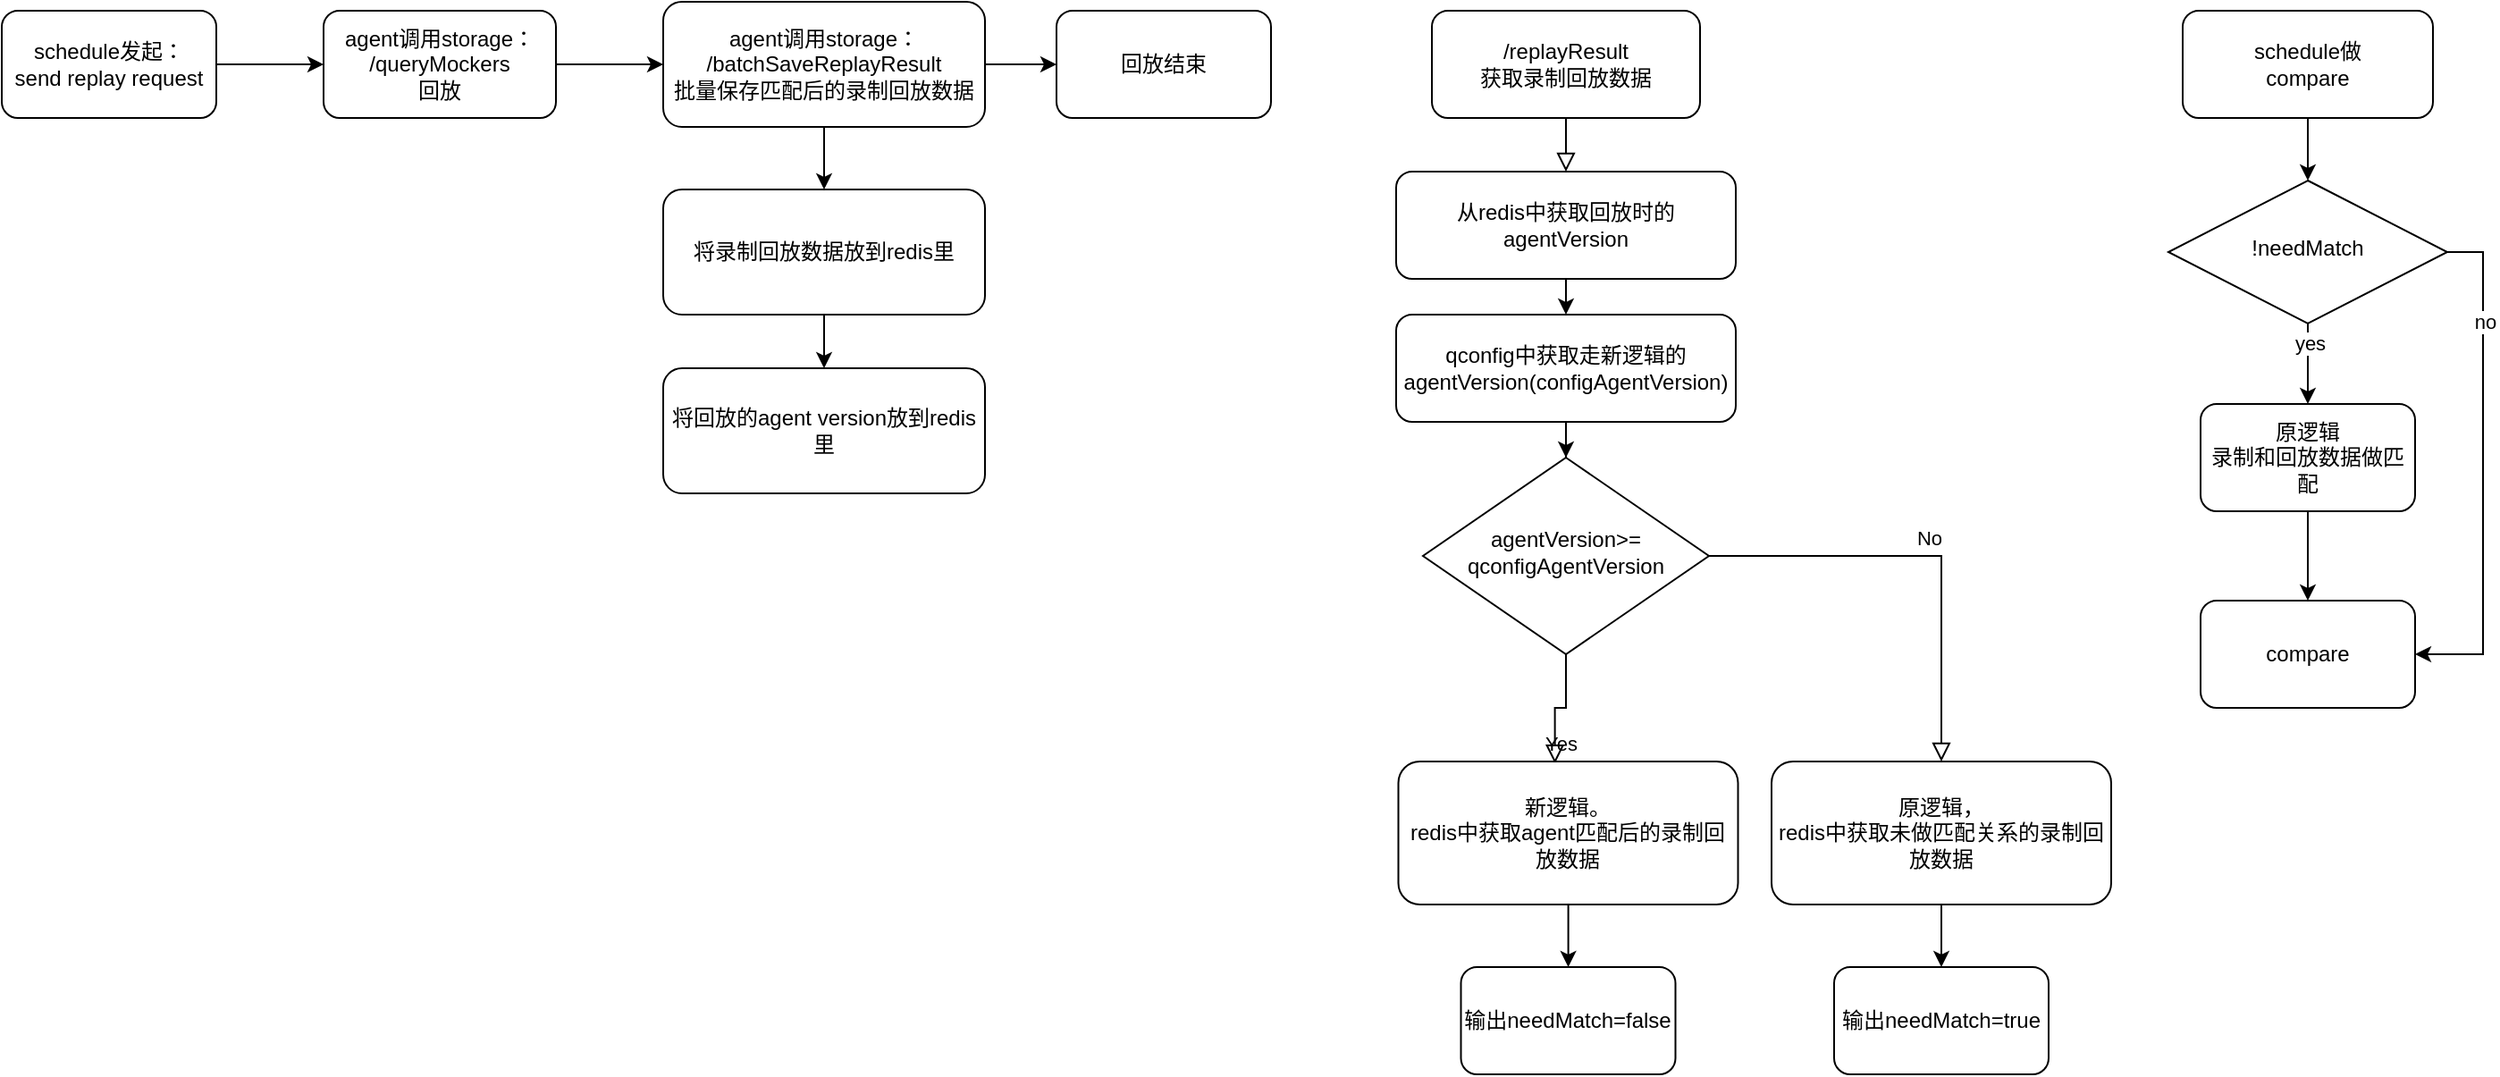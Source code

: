 <mxfile version="24.6.3" type="github">
  <diagram id="C5RBs43oDa-KdzZeNtuy" name="Page-1">
    <mxGraphModel dx="2336" dy="2081" grid="1" gridSize="10" guides="1" tooltips="1" connect="1" arrows="1" fold="1" page="1" pageScale="1" pageWidth="827" pageHeight="1169" math="0" shadow="0">
      <root>
        <mxCell id="WIyWlLk6GJQsqaUBKTNV-0" />
        <mxCell id="WIyWlLk6GJQsqaUBKTNV-1" parent="WIyWlLk6GJQsqaUBKTNV-0" />
        <mxCell id="WIyWlLk6GJQsqaUBKTNV-2" value="" style="rounded=0;html=1;jettySize=auto;orthogonalLoop=1;fontSize=11;endArrow=block;endFill=0;endSize=8;strokeWidth=1;shadow=0;labelBackgroundColor=none;edgeStyle=orthogonalEdgeStyle;entryX=0.5;entryY=0;entryDx=0;entryDy=0;" parent="WIyWlLk6GJQsqaUBKTNV-1" source="WIyWlLk6GJQsqaUBKTNV-3" target="FuXbrmBLPBqFzTa1z7kv-0" edge="1">
          <mxGeometry relative="1" as="geometry" />
        </mxCell>
        <mxCell id="WIyWlLk6GJQsqaUBKTNV-3" value="/replayResult&lt;br&gt;获取录制回放数据" style="rounded=1;whiteSpace=wrap;html=1;fontSize=12;glass=0;strokeWidth=1;shadow=0;" parent="WIyWlLk6GJQsqaUBKTNV-1" vertex="1">
          <mxGeometry x="10" y="-10" width="150" height="60" as="geometry" />
        </mxCell>
        <mxCell id="WIyWlLk6GJQsqaUBKTNV-4" value="Yes" style="rounded=0;html=1;jettySize=auto;orthogonalLoop=1;fontSize=11;endArrow=block;endFill=0;endSize=8;strokeWidth=1;shadow=0;labelBackgroundColor=none;edgeStyle=orthogonalEdgeStyle;entryX=0.461;entryY=0.014;entryDx=0;entryDy=0;entryPerimeter=0;" parent="WIyWlLk6GJQsqaUBKTNV-1" source="WIyWlLk6GJQsqaUBKTNV-6" target="WIyWlLk6GJQsqaUBKTNV-11" edge="1">
          <mxGeometry y="20" relative="1" as="geometry">
            <mxPoint as="offset" />
            <mxPoint x="90" y="330" as="targetPoint" />
          </mxGeometry>
        </mxCell>
        <mxCell id="WIyWlLk6GJQsqaUBKTNV-5" value="No" style="edgeStyle=orthogonalEdgeStyle;rounded=0;html=1;jettySize=auto;orthogonalLoop=1;fontSize=11;endArrow=block;endFill=0;endSize=8;strokeWidth=1;shadow=0;labelBackgroundColor=none;" parent="WIyWlLk6GJQsqaUBKTNV-1" source="WIyWlLk6GJQsqaUBKTNV-6" target="WIyWlLk6GJQsqaUBKTNV-7" edge="1">
          <mxGeometry y="10" relative="1" as="geometry">
            <mxPoint as="offset" />
          </mxGeometry>
        </mxCell>
        <mxCell id="WIyWlLk6GJQsqaUBKTNV-6" value="agentVersion&amp;gt;=&lt;br&gt;qconfigAgentVersion" style="rhombus;whiteSpace=wrap;html=1;shadow=0;fontFamily=Helvetica;fontSize=12;align=center;strokeWidth=1;spacing=6;spacingTop=-4;" parent="WIyWlLk6GJQsqaUBKTNV-1" vertex="1">
          <mxGeometry x="5" y="240" width="160" height="110" as="geometry" />
        </mxCell>
        <mxCell id="FuXbrmBLPBqFzTa1z7kv-28" value="" style="edgeStyle=orthogonalEdgeStyle;rounded=0;orthogonalLoop=1;jettySize=auto;html=1;" parent="WIyWlLk6GJQsqaUBKTNV-1" source="WIyWlLk6GJQsqaUBKTNV-7" target="FuXbrmBLPBqFzTa1z7kv-27" edge="1">
          <mxGeometry relative="1" as="geometry" />
        </mxCell>
        <mxCell id="WIyWlLk6GJQsqaUBKTNV-7" value="原逻辑，&lt;br&gt;redis中获取未做匹配关系的录制回放数据" style="rounded=1;whiteSpace=wrap;html=1;fontSize=12;glass=0;strokeWidth=1;shadow=0;" parent="WIyWlLk6GJQsqaUBKTNV-1" vertex="1">
          <mxGeometry x="200" y="410" width="190" height="80" as="geometry" />
        </mxCell>
        <mxCell id="FuXbrmBLPBqFzTa1z7kv-26" value="" style="edgeStyle=orthogonalEdgeStyle;rounded=0;orthogonalLoop=1;jettySize=auto;html=1;" parent="WIyWlLk6GJQsqaUBKTNV-1" source="WIyWlLk6GJQsqaUBKTNV-11" target="FuXbrmBLPBqFzTa1z7kv-25" edge="1">
          <mxGeometry relative="1" as="geometry" />
        </mxCell>
        <mxCell id="WIyWlLk6GJQsqaUBKTNV-11" value="新逻辑。&lt;br&gt;redis中获取agent匹配后的录制回放数据" style="rounded=1;whiteSpace=wrap;html=1;fontSize=12;glass=0;strokeWidth=1;shadow=0;" parent="WIyWlLk6GJQsqaUBKTNV-1" vertex="1">
          <mxGeometry x="-8.75" y="410" width="190" height="80" as="geometry" />
        </mxCell>
        <mxCell id="FuXbrmBLPBqFzTa1z7kv-3" style="edgeStyle=orthogonalEdgeStyle;rounded=0;orthogonalLoop=1;jettySize=auto;html=1;exitX=0.5;exitY=1;exitDx=0;exitDy=0;entryX=0.5;entryY=0;entryDx=0;entryDy=0;" parent="WIyWlLk6GJQsqaUBKTNV-1" source="FuXbrmBLPBqFzTa1z7kv-0" target="FuXbrmBLPBqFzTa1z7kv-1" edge="1">
          <mxGeometry relative="1" as="geometry" />
        </mxCell>
        <mxCell id="FuXbrmBLPBqFzTa1z7kv-0" value="从redis中获取回放时的agentVersion" style="rounded=1;whiteSpace=wrap;html=1;fontSize=12;glass=0;strokeWidth=1;shadow=0;" parent="WIyWlLk6GJQsqaUBKTNV-1" vertex="1">
          <mxGeometry x="-10" y="80" width="190" height="60" as="geometry" />
        </mxCell>
        <mxCell id="FuXbrmBLPBqFzTa1z7kv-4" style="edgeStyle=orthogonalEdgeStyle;rounded=0;orthogonalLoop=1;jettySize=auto;html=1;exitX=0.5;exitY=1;exitDx=0;exitDy=0;" parent="WIyWlLk6GJQsqaUBKTNV-1" source="FuXbrmBLPBqFzTa1z7kv-1" target="WIyWlLk6GJQsqaUBKTNV-6" edge="1">
          <mxGeometry relative="1" as="geometry" />
        </mxCell>
        <mxCell id="FuXbrmBLPBqFzTa1z7kv-1" value="qconfig中获取走新逻辑的agentVersion(configAgentVersion)" style="rounded=1;whiteSpace=wrap;html=1;fontSize=12;glass=0;strokeWidth=1;shadow=0;" parent="WIyWlLk6GJQsqaUBKTNV-1" vertex="1">
          <mxGeometry x="-10" y="160" width="190" height="60" as="geometry" />
        </mxCell>
        <mxCell id="FuXbrmBLPBqFzTa1z7kv-8" style="edgeStyle=orthogonalEdgeStyle;rounded=0;orthogonalLoop=1;jettySize=auto;html=1;exitX=0.5;exitY=1;exitDx=0;exitDy=0;entryX=0.5;entryY=0;entryDx=0;entryDy=0;" parent="WIyWlLk6GJQsqaUBKTNV-1" source="FuXbrmBLPBqFzTa1z7kv-5" target="FuXbrmBLPBqFzTa1z7kv-6" edge="1">
          <mxGeometry relative="1" as="geometry" />
        </mxCell>
        <mxCell id="FuXbrmBLPBqFzTa1z7kv-20" value="" style="edgeStyle=orthogonalEdgeStyle;rounded=0;orthogonalLoop=1;jettySize=auto;html=1;" parent="WIyWlLk6GJQsqaUBKTNV-1" source="FuXbrmBLPBqFzTa1z7kv-5" target="FuXbrmBLPBqFzTa1z7kv-19" edge="1">
          <mxGeometry relative="1" as="geometry" />
        </mxCell>
        <mxCell id="FuXbrmBLPBqFzTa1z7kv-5" value="agent调用storage：&lt;br&gt;/batchSaveReplayResult&lt;br&gt;批量保存匹配后的录制回放数据" style="rounded=1;whiteSpace=wrap;html=1;fontSize=12;glass=0;strokeWidth=1;shadow=0;" parent="WIyWlLk6GJQsqaUBKTNV-1" vertex="1">
          <mxGeometry x="-420" y="-15" width="180" height="70" as="geometry" />
        </mxCell>
        <mxCell id="FuXbrmBLPBqFzTa1z7kv-9" style="edgeStyle=orthogonalEdgeStyle;rounded=0;orthogonalLoop=1;jettySize=auto;html=1;exitX=0.5;exitY=1;exitDx=0;exitDy=0;" parent="WIyWlLk6GJQsqaUBKTNV-1" source="FuXbrmBLPBqFzTa1z7kv-6" target="FuXbrmBLPBqFzTa1z7kv-7" edge="1">
          <mxGeometry relative="1" as="geometry" />
        </mxCell>
        <mxCell id="FuXbrmBLPBqFzTa1z7kv-6" value="&lt;div&gt;将录制回放数据放到redis里&lt;/div&gt;" style="rounded=1;whiteSpace=wrap;html=1;fontSize=12;glass=0;strokeWidth=1;shadow=0;" parent="WIyWlLk6GJQsqaUBKTNV-1" vertex="1">
          <mxGeometry x="-420" y="90" width="180" height="70" as="geometry" />
        </mxCell>
        <mxCell id="FuXbrmBLPBqFzTa1z7kv-7" value="将回放的agent version放到redis里" style="rounded=1;whiteSpace=wrap;html=1;fontSize=12;glass=0;strokeWidth=1;shadow=0;" parent="WIyWlLk6GJQsqaUBKTNV-1" vertex="1">
          <mxGeometry x="-420" y="190" width="180" height="70" as="geometry" />
        </mxCell>
        <mxCell id="FuXbrmBLPBqFzTa1z7kv-16" value="" style="edgeStyle=orthogonalEdgeStyle;rounded=0;orthogonalLoop=1;jettySize=auto;html=1;" parent="WIyWlLk6GJQsqaUBKTNV-1" source="FuXbrmBLPBqFzTa1z7kv-14" target="FuXbrmBLPBqFzTa1z7kv-15" edge="1">
          <mxGeometry relative="1" as="geometry" />
        </mxCell>
        <mxCell id="FuXbrmBLPBqFzTa1z7kv-14" value="schedule发起：&lt;br&gt;send replay request" style="rounded=1;whiteSpace=wrap;html=1;" parent="WIyWlLk6GJQsqaUBKTNV-1" vertex="1">
          <mxGeometry x="-790" y="-10" width="120" height="60" as="geometry" />
        </mxCell>
        <mxCell id="FuXbrmBLPBqFzTa1z7kv-17" value="" style="edgeStyle=orthogonalEdgeStyle;rounded=0;orthogonalLoop=1;jettySize=auto;html=1;" parent="WIyWlLk6GJQsqaUBKTNV-1" source="FuXbrmBLPBqFzTa1z7kv-15" target="FuXbrmBLPBqFzTa1z7kv-5" edge="1">
          <mxGeometry relative="1" as="geometry" />
        </mxCell>
        <mxCell id="FuXbrmBLPBqFzTa1z7kv-15" value="agent调用storage：&lt;br&gt;/queryMockers&lt;br&gt;回放" style="rounded=1;whiteSpace=wrap;html=1;" parent="WIyWlLk6GJQsqaUBKTNV-1" vertex="1">
          <mxGeometry x="-610" y="-10" width="130" height="60" as="geometry" />
        </mxCell>
        <mxCell id="FuXbrmBLPBqFzTa1z7kv-19" value="回放结束" style="rounded=1;whiteSpace=wrap;html=1;" parent="WIyWlLk6GJQsqaUBKTNV-1" vertex="1">
          <mxGeometry x="-200" y="-10" width="120" height="60" as="geometry" />
        </mxCell>
        <mxCell id="FuXbrmBLPBqFzTa1z7kv-29" value="" style="edgeStyle=orthogonalEdgeStyle;rounded=0;orthogonalLoop=1;jettySize=auto;html=1;" parent="WIyWlLk6GJQsqaUBKTNV-1" source="FuXbrmBLPBqFzTa1z7kv-22" target="FuXbrmBLPBqFzTa1z7kv-24" edge="1">
          <mxGeometry relative="1" as="geometry" />
        </mxCell>
        <mxCell id="FuXbrmBLPBqFzTa1z7kv-22" value="schedule做&lt;br&gt;compare" style="rounded=1;whiteSpace=wrap;html=1;" parent="WIyWlLk6GJQsqaUBKTNV-1" vertex="1">
          <mxGeometry x="430" y="-10" width="140" height="60" as="geometry" />
        </mxCell>
        <mxCell id="FuXbrmBLPBqFzTa1z7kv-32" value="" style="edgeStyle=orthogonalEdgeStyle;rounded=0;orthogonalLoop=1;jettySize=auto;html=1;" parent="WIyWlLk6GJQsqaUBKTNV-1" source="FuXbrmBLPBqFzTa1z7kv-24" target="FuXbrmBLPBqFzTa1z7kv-31" edge="1">
          <mxGeometry relative="1" as="geometry" />
        </mxCell>
        <mxCell id="FuXbrmBLPBqFzTa1z7kv-35" value="yes" style="edgeLabel;html=1;align=center;verticalAlign=middle;resizable=0;points=[];" parent="FuXbrmBLPBqFzTa1z7kv-32" vertex="1" connectable="0">
          <mxGeometry x="-0.536" y="1" relative="1" as="geometry">
            <mxPoint as="offset" />
          </mxGeometry>
        </mxCell>
        <mxCell id="FuXbrmBLPBqFzTa1z7kv-34" style="edgeStyle=orthogonalEdgeStyle;rounded=0;orthogonalLoop=1;jettySize=auto;html=1;exitX=1;exitY=0.5;exitDx=0;exitDy=0;entryX=1;entryY=0.5;entryDx=0;entryDy=0;" parent="WIyWlLk6GJQsqaUBKTNV-1" source="FuXbrmBLPBqFzTa1z7kv-24" target="FuXbrmBLPBqFzTa1z7kv-30" edge="1">
          <mxGeometry relative="1" as="geometry" />
        </mxCell>
        <mxCell id="FuXbrmBLPBqFzTa1z7kv-36" value="no" style="edgeLabel;html=1;align=center;verticalAlign=middle;resizable=0;points=[];" parent="FuXbrmBLPBqFzTa1z7kv-34" vertex="1" connectable="0">
          <mxGeometry x="-0.587" y="1" relative="1" as="geometry">
            <mxPoint as="offset" />
          </mxGeometry>
        </mxCell>
        <mxCell id="FuXbrmBLPBqFzTa1z7kv-24" value="!needMatch" style="rhombus;whiteSpace=wrap;html=1;shadow=0;fontFamily=Helvetica;fontSize=12;align=center;strokeWidth=1;spacing=6;spacingTop=-4;" parent="WIyWlLk6GJQsqaUBKTNV-1" vertex="1">
          <mxGeometry x="422" y="85" width="156" height="80" as="geometry" />
        </mxCell>
        <mxCell id="FuXbrmBLPBqFzTa1z7kv-25" value="输出needMatch=false" style="rounded=1;whiteSpace=wrap;html=1;glass=0;strokeWidth=1;shadow=0;" parent="WIyWlLk6GJQsqaUBKTNV-1" vertex="1">
          <mxGeometry x="26.25" y="525" width="120" height="60" as="geometry" />
        </mxCell>
        <mxCell id="FuXbrmBLPBqFzTa1z7kv-27" value="输出needMatch=true" style="rounded=1;whiteSpace=wrap;html=1;glass=0;strokeWidth=1;shadow=0;" parent="WIyWlLk6GJQsqaUBKTNV-1" vertex="1">
          <mxGeometry x="235" y="525" width="120" height="60" as="geometry" />
        </mxCell>
        <mxCell id="FuXbrmBLPBqFzTa1z7kv-30" value="compare" style="rounded=1;whiteSpace=wrap;html=1;glass=0;strokeWidth=1;shadow=0;" parent="WIyWlLk6GJQsqaUBKTNV-1" vertex="1">
          <mxGeometry x="440" y="320" width="120" height="60" as="geometry" />
        </mxCell>
        <mxCell id="FuXbrmBLPBqFzTa1z7kv-33" value="" style="edgeStyle=orthogonalEdgeStyle;rounded=0;orthogonalLoop=1;jettySize=auto;html=1;" parent="WIyWlLk6GJQsqaUBKTNV-1" source="FuXbrmBLPBqFzTa1z7kv-31" target="FuXbrmBLPBqFzTa1z7kv-30" edge="1">
          <mxGeometry relative="1" as="geometry" />
        </mxCell>
        <mxCell id="FuXbrmBLPBqFzTa1z7kv-31" value="原逻辑&lt;br&gt;录制和回放数据做匹配" style="rounded=1;whiteSpace=wrap;html=1;glass=0;strokeWidth=1;shadow=0;" parent="WIyWlLk6GJQsqaUBKTNV-1" vertex="1">
          <mxGeometry x="440" y="210" width="120" height="60" as="geometry" />
        </mxCell>
      </root>
    </mxGraphModel>
  </diagram>
</mxfile>
